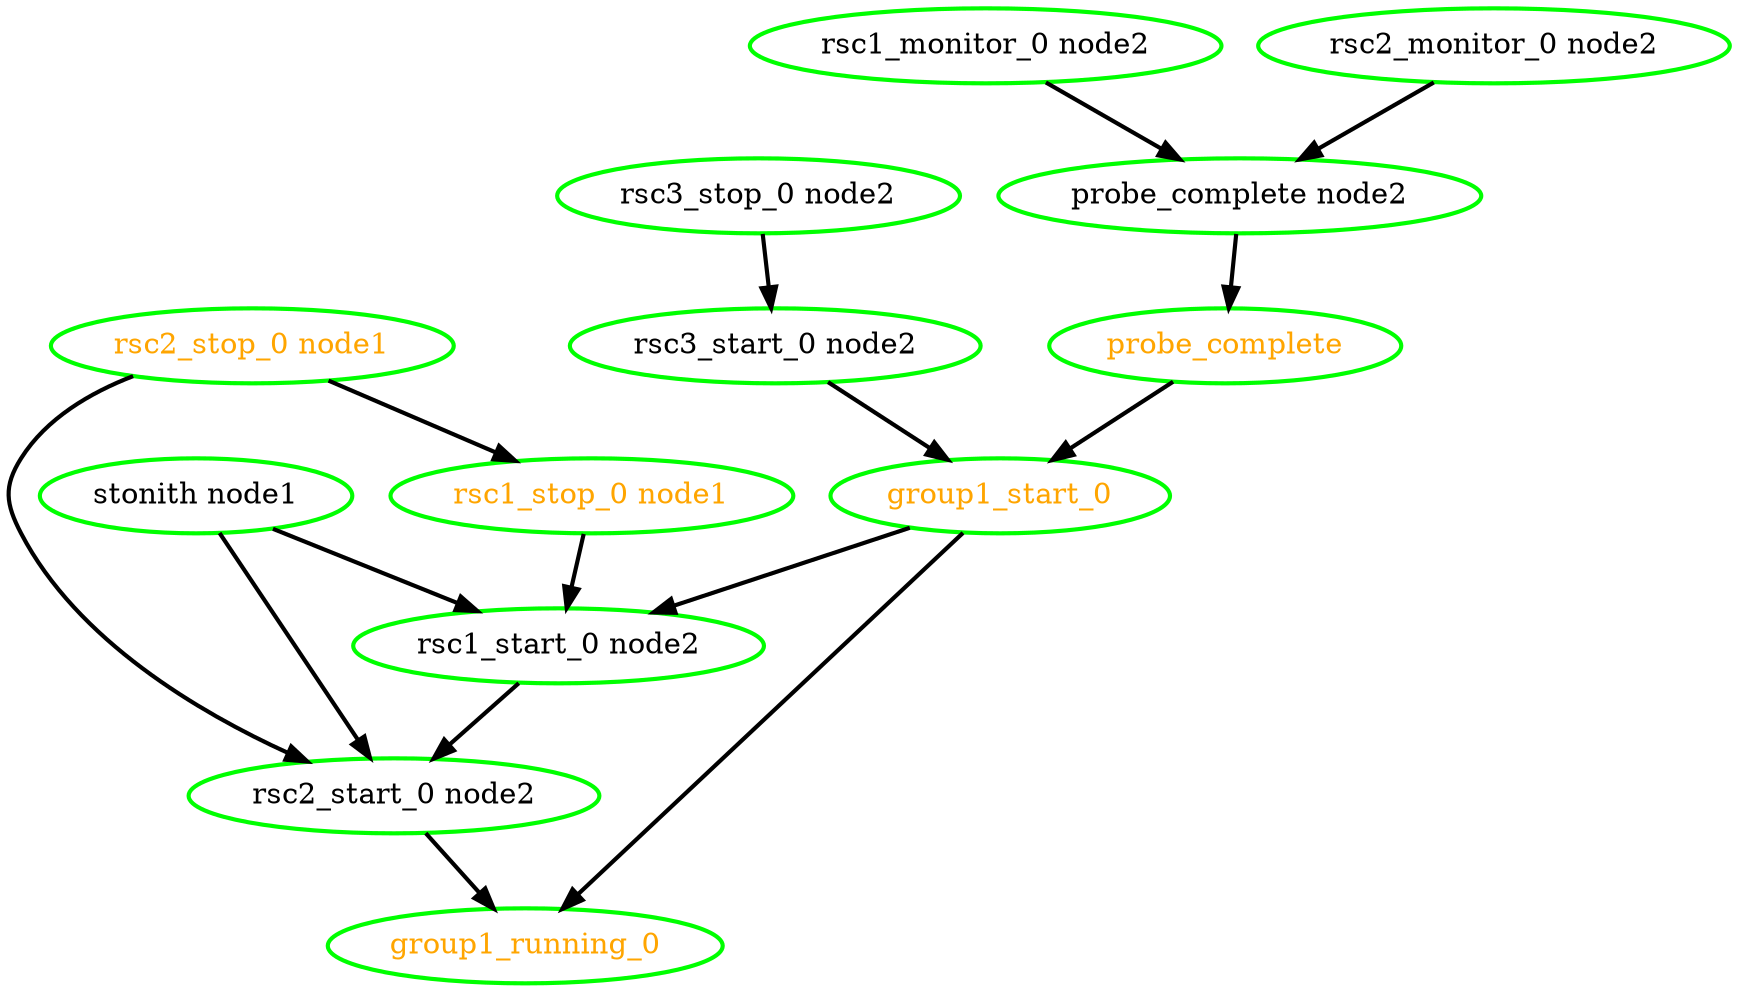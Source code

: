 digraph "g" {
	size = "30,30"
"rsc1_stop_0 node1" [ style=bold color="green" fontcolor="orange" ]
"probe_complete" [ style=bold color="green" fontcolor="orange" ]
"probe_complete node2" [ style=bold color="green" fontcolor="black" ]
"rsc1_monitor_0 node2" [ style=bold color="green" fontcolor="black" ]
"rsc2_monitor_0 node2" [ style=bold color="green" fontcolor="black" ]
"rsc1_start_0 node2" [ style=bold color="green" fontcolor="black" ]
"rsc2_stop_0 node1" [ style=bold color="green" fontcolor="orange" ]
"rsc2_start_0 node2" [ style=bold color="green" fontcolor="black" ]
"group1_start_0" [ style=bold color="green" fontcolor="orange" ]
"group1_running_0" [ style=bold color="green" fontcolor="orange" ]
"rsc3_stop_0 node2" [ style=bold color="green" fontcolor="black" ]
"rsc3_start_0 node2" [ style=bold color="green" fontcolor="black" ]
"stonith node1" [ style=bold color="green" fontcolor="black" ]
"rsc2_stop_0 node1" -> "rsc1_stop_0 node1" [ style = bold]
"probe_complete node2" -> "probe_complete" [ style = bold]
"rsc1_monitor_0 node2" -> "probe_complete node2" [ style = bold]
"rsc2_monitor_0 node2" -> "probe_complete node2" [ style = bold]
"rsc1_stop_0 node1" -> "rsc1_start_0 node2" [ style = bold]
"group1_start_0" -> "rsc1_start_0 node2" [ style = bold]
"stonith node1" -> "rsc1_start_0 node2" [ style = bold]
"rsc1_start_0 node2" -> "rsc2_start_0 node2" [ style = bold]
"rsc2_stop_0 node1" -> "rsc2_start_0 node2" [ style = bold]
"stonith node1" -> "rsc2_start_0 node2" [ style = bold]
"probe_complete" -> "group1_start_0" [ style = bold]
"rsc3_start_0 node2" -> "group1_start_0" [ style = bold]
"rsc2_start_0 node2" -> "group1_running_0" [ style = bold]
"group1_start_0" -> "group1_running_0" [ style = bold]
"rsc3_stop_0 node2" -> "rsc3_start_0 node2" [ style = bold]
}
